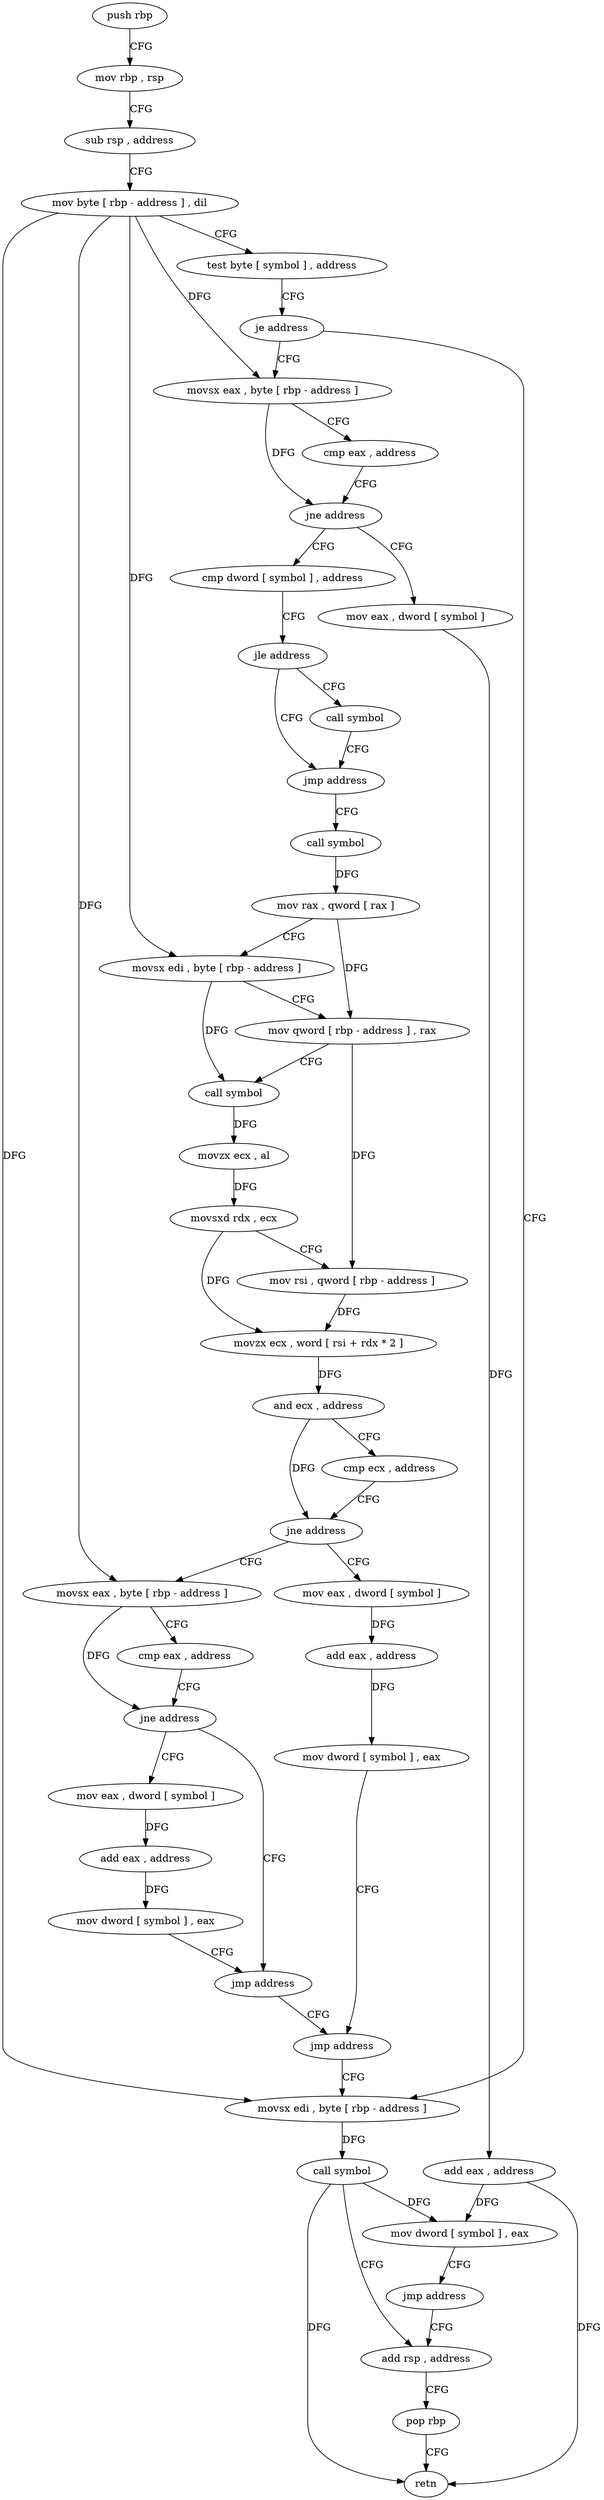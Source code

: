 digraph "func" {
"4234352" [label = "push rbp" ]
"4234353" [label = "mov rbp , rsp" ]
"4234356" [label = "sub rsp , address" ]
"4234360" [label = "mov byte [ rbp - address ] , dil" ]
"4234364" [label = "test byte [ symbol ] , address" ]
"4234372" [label = "je address" ]
"4234544" [label = "movsx edi , byte [ rbp - address ]" ]
"4234378" [label = "movsx eax , byte [ rbp - address ]" ]
"4234548" [label = "call symbol" ]
"4234553" [label = "add rsp , address" ]
"4234382" [label = "cmp eax , address" ]
"4234385" [label = "jne address" ]
"4234413" [label = "cmp dword [ symbol ] , address" ]
"4234391" [label = "mov eax , dword [ symbol ]" ]
"4234421" [label = "jle address" ]
"4234432" [label = "jmp address" ]
"4234427" [label = "call symbol" ]
"4234398" [label = "add eax , address" ]
"4234401" [label = "mov dword [ symbol ] , eax" ]
"4234408" [label = "jmp address" ]
"4234437" [label = "call symbol" ]
"4234557" [label = "pop rbp" ]
"4234558" [label = "retn" ]
"4234442" [label = "mov rax , qword [ rax ]" ]
"4234445" [label = "movsx edi , byte [ rbp - address ]" ]
"4234449" [label = "mov qword [ rbp - address ] , rax" ]
"4234453" [label = "call symbol" ]
"4234458" [label = "movzx ecx , al" ]
"4234461" [label = "movsxd rdx , ecx" ]
"4234464" [label = "mov rsi , qword [ rbp - address ]" ]
"4234468" [label = "movzx ecx , word [ rsi + rdx * 2 ]" ]
"4234472" [label = "and ecx , address" ]
"4234478" [label = "cmp ecx , address" ]
"4234481" [label = "jne address" ]
"4234522" [label = "mov eax , dword [ symbol ]" ]
"4234487" [label = "movsx eax , byte [ rbp - address ]" ]
"4234529" [label = "add eax , address" ]
"4234532" [label = "mov dword [ symbol ] , eax" ]
"4234539" [label = "jmp address" ]
"4234491" [label = "cmp eax , address" ]
"4234494" [label = "jne address" ]
"4234517" [label = "jmp address" ]
"4234500" [label = "mov eax , dword [ symbol ]" ]
"4234507" [label = "add eax , address" ]
"4234510" [label = "mov dword [ symbol ] , eax" ]
"4234352" -> "4234353" [ label = "CFG" ]
"4234353" -> "4234356" [ label = "CFG" ]
"4234356" -> "4234360" [ label = "CFG" ]
"4234360" -> "4234364" [ label = "CFG" ]
"4234360" -> "4234544" [ label = "DFG" ]
"4234360" -> "4234378" [ label = "DFG" ]
"4234360" -> "4234445" [ label = "DFG" ]
"4234360" -> "4234487" [ label = "DFG" ]
"4234364" -> "4234372" [ label = "CFG" ]
"4234372" -> "4234544" [ label = "CFG" ]
"4234372" -> "4234378" [ label = "CFG" ]
"4234544" -> "4234548" [ label = "DFG" ]
"4234378" -> "4234382" [ label = "CFG" ]
"4234378" -> "4234385" [ label = "DFG" ]
"4234548" -> "4234553" [ label = "CFG" ]
"4234548" -> "4234558" [ label = "DFG" ]
"4234548" -> "4234401" [ label = "DFG" ]
"4234553" -> "4234557" [ label = "CFG" ]
"4234382" -> "4234385" [ label = "CFG" ]
"4234385" -> "4234413" [ label = "CFG" ]
"4234385" -> "4234391" [ label = "CFG" ]
"4234413" -> "4234421" [ label = "CFG" ]
"4234391" -> "4234398" [ label = "DFG" ]
"4234421" -> "4234432" [ label = "CFG" ]
"4234421" -> "4234427" [ label = "CFG" ]
"4234432" -> "4234437" [ label = "CFG" ]
"4234427" -> "4234432" [ label = "CFG" ]
"4234398" -> "4234401" [ label = "DFG" ]
"4234398" -> "4234558" [ label = "DFG" ]
"4234401" -> "4234408" [ label = "CFG" ]
"4234408" -> "4234553" [ label = "CFG" ]
"4234437" -> "4234442" [ label = "DFG" ]
"4234557" -> "4234558" [ label = "CFG" ]
"4234442" -> "4234445" [ label = "CFG" ]
"4234442" -> "4234449" [ label = "DFG" ]
"4234445" -> "4234449" [ label = "CFG" ]
"4234445" -> "4234453" [ label = "DFG" ]
"4234449" -> "4234453" [ label = "CFG" ]
"4234449" -> "4234464" [ label = "DFG" ]
"4234453" -> "4234458" [ label = "DFG" ]
"4234458" -> "4234461" [ label = "DFG" ]
"4234461" -> "4234464" [ label = "CFG" ]
"4234461" -> "4234468" [ label = "DFG" ]
"4234464" -> "4234468" [ label = "DFG" ]
"4234468" -> "4234472" [ label = "DFG" ]
"4234472" -> "4234478" [ label = "CFG" ]
"4234472" -> "4234481" [ label = "DFG" ]
"4234478" -> "4234481" [ label = "CFG" ]
"4234481" -> "4234522" [ label = "CFG" ]
"4234481" -> "4234487" [ label = "CFG" ]
"4234522" -> "4234529" [ label = "DFG" ]
"4234487" -> "4234491" [ label = "CFG" ]
"4234487" -> "4234494" [ label = "DFG" ]
"4234529" -> "4234532" [ label = "DFG" ]
"4234532" -> "4234539" [ label = "CFG" ]
"4234539" -> "4234544" [ label = "CFG" ]
"4234491" -> "4234494" [ label = "CFG" ]
"4234494" -> "4234517" [ label = "CFG" ]
"4234494" -> "4234500" [ label = "CFG" ]
"4234517" -> "4234539" [ label = "CFG" ]
"4234500" -> "4234507" [ label = "DFG" ]
"4234507" -> "4234510" [ label = "DFG" ]
"4234510" -> "4234517" [ label = "CFG" ]
}
